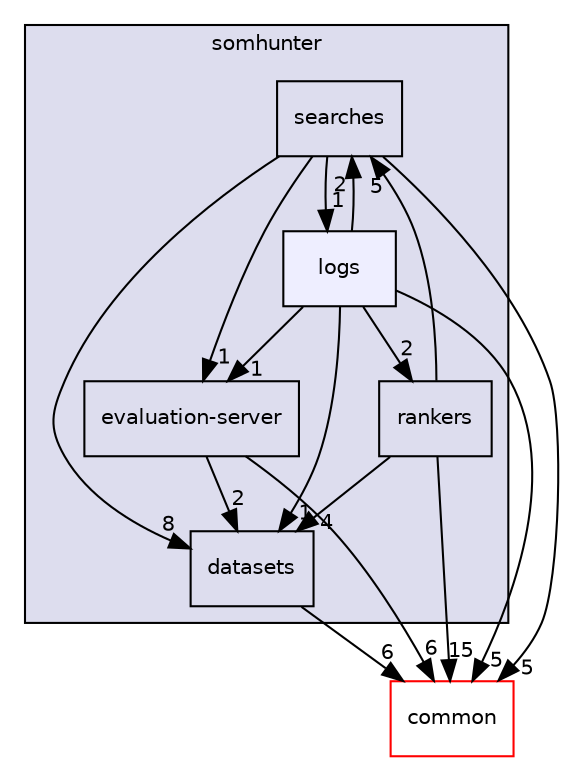 digraph "src/somhunter/logs" {
  compound=true
  node [ fontsize="10", fontname="Helvetica"];
  edge [ labelfontsize="10", labelfontname="Helvetica"];
  subgraph clusterdir_cbaf2f19bfda0c28ea5a0cb4e99e0b36 {
    graph [ bgcolor="#ddddee", pencolor="black", label="somhunter" fontname="Helvetica", fontsize="10", URL="dir_cbaf2f19bfda0c28ea5a0cb4e99e0b36.html"]
  dir_17110777e452f876bf533db153f629af [shape=box label="evaluation-server" URL="dir_17110777e452f876bf533db153f629af.html"];
  dir_b55595128ba80987f9e7d89ba01e28bc [shape=box label="searches" URL="dir_b55595128ba80987f9e7d89ba01e28bc.html"];
  dir_b7f3fb37dc83b0390c31d8e85a953c0e [shape=box label="datasets" URL="dir_b7f3fb37dc83b0390c31d8e85a953c0e.html"];
  dir_eabf73f6efa81e94524a9044ca737323 [shape=box label="rankers" URL="dir_eabf73f6efa81e94524a9044ca737323.html"];
  dir_7b4ab95082add94564b46f6cf4015ea9 [shape=box, label="logs", style="filled", fillcolor="#eeeeff", pencolor="black", URL="dir_7b4ab95082add94564b46f6cf4015ea9.html"];
  }
  dir_fdedb0aba14d44ce9d99bc100e026e6a [shape=box label="common" fillcolor="white" style="filled" color="red" URL="dir_fdedb0aba14d44ce9d99bc100e026e6a.html"];
  dir_eabf73f6efa81e94524a9044ca737323->dir_b55595128ba80987f9e7d89ba01e28bc [headlabel="5", labeldistance=1.5 headhref="dir_000016_000017.html"];
  dir_eabf73f6efa81e94524a9044ca737323->dir_b7f3fb37dc83b0390c31d8e85a953c0e [headlabel="4", labeldistance=1.5 headhref="dir_000016_000012.html"];
  dir_eabf73f6efa81e94524a9044ca737323->dir_fdedb0aba14d44ce9d99bc100e026e6a [headlabel="15", labeldistance=1.5 headhref="dir_000016_000003.html"];
  dir_17110777e452f876bf533db153f629af->dir_b7f3fb37dc83b0390c31d8e85a953c0e [headlabel="2", labeldistance=1.5 headhref="dir_000013_000012.html"];
  dir_17110777e452f876bf533db153f629af->dir_fdedb0aba14d44ce9d99bc100e026e6a [headlabel="6", labeldistance=1.5 headhref="dir_000013_000003.html"];
  dir_7b4ab95082add94564b46f6cf4015ea9->dir_17110777e452f876bf533db153f629af [headlabel="1", labeldistance=1.5 headhref="dir_000015_000013.html"];
  dir_7b4ab95082add94564b46f6cf4015ea9->dir_b55595128ba80987f9e7d89ba01e28bc [headlabel="2", labeldistance=1.5 headhref="dir_000015_000017.html"];
  dir_7b4ab95082add94564b46f6cf4015ea9->dir_b7f3fb37dc83b0390c31d8e85a953c0e [headlabel="1", labeldistance=1.5 headhref="dir_000015_000012.html"];
  dir_7b4ab95082add94564b46f6cf4015ea9->dir_eabf73f6efa81e94524a9044ca737323 [headlabel="2", labeldistance=1.5 headhref="dir_000015_000016.html"];
  dir_7b4ab95082add94564b46f6cf4015ea9->dir_fdedb0aba14d44ce9d99bc100e026e6a [headlabel="5", labeldistance=1.5 headhref="dir_000015_000003.html"];
  dir_b55595128ba80987f9e7d89ba01e28bc->dir_17110777e452f876bf533db153f629af [headlabel="1", labeldistance=1.5 headhref="dir_000017_000013.html"];
  dir_b55595128ba80987f9e7d89ba01e28bc->dir_7b4ab95082add94564b46f6cf4015ea9 [headlabel="1", labeldistance=1.5 headhref="dir_000017_000015.html"];
  dir_b55595128ba80987f9e7d89ba01e28bc->dir_b7f3fb37dc83b0390c31d8e85a953c0e [headlabel="8", labeldistance=1.5 headhref="dir_000017_000012.html"];
  dir_b55595128ba80987f9e7d89ba01e28bc->dir_fdedb0aba14d44ce9d99bc100e026e6a [headlabel="5", labeldistance=1.5 headhref="dir_000017_000003.html"];
  dir_b7f3fb37dc83b0390c31d8e85a953c0e->dir_fdedb0aba14d44ce9d99bc100e026e6a [headlabel="6", labeldistance=1.5 headhref="dir_000012_000003.html"];
}
